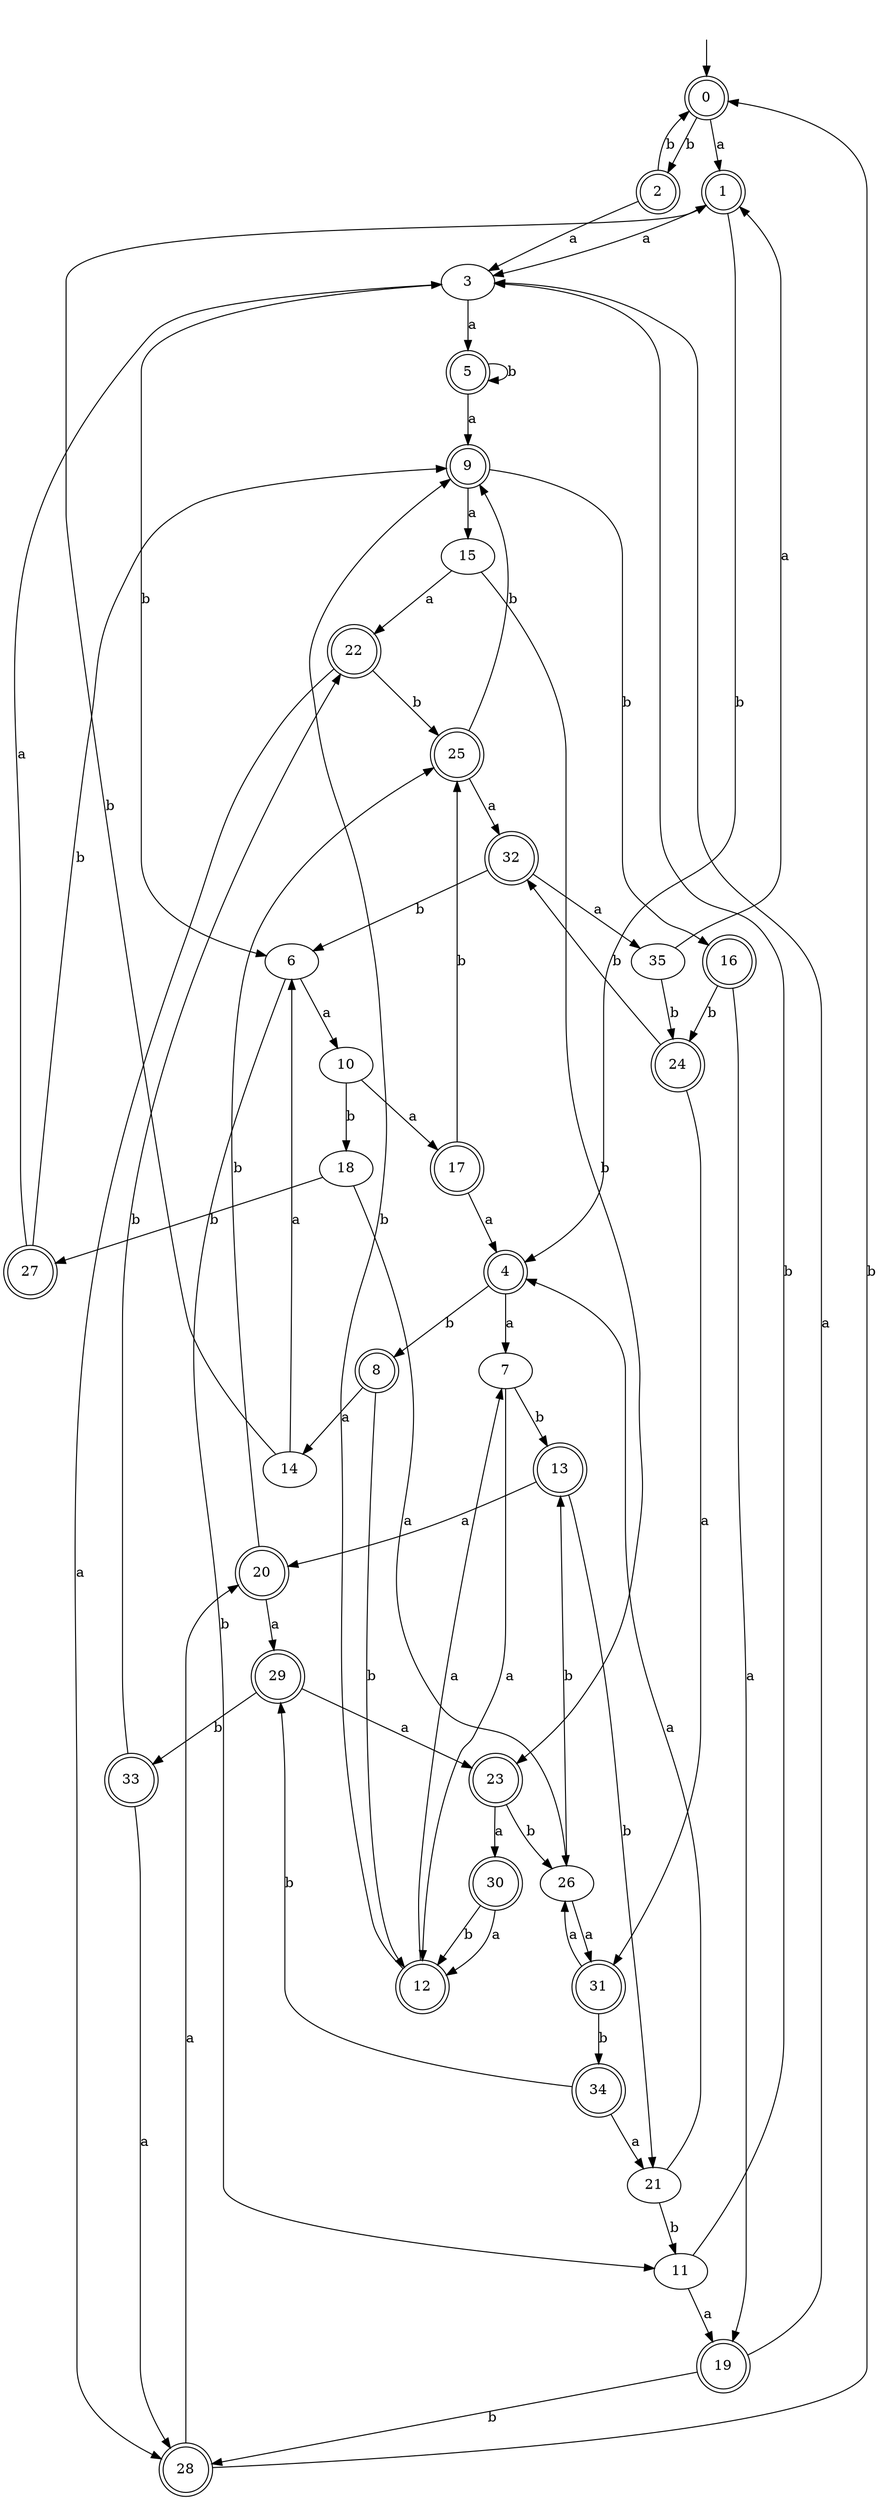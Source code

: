 digraph RandomDFA {
  __start0 [label="", shape=none];
  __start0 -> 0 [label=""];
  0 [shape=circle] [shape=doublecircle]
  0 -> 1 [label="a"]
  0 -> 2 [label="b"]
  1 [shape=doublecircle]
  1 -> 3 [label="a"]
  1 -> 4 [label="b"]
  2 [shape=doublecircle]
  2 -> 3 [label="a"]
  2 -> 0 [label="b"]
  3
  3 -> 5 [label="a"]
  3 -> 6 [label="b"]
  4 [shape=doublecircle]
  4 -> 7 [label="a"]
  4 -> 8 [label="b"]
  5 [shape=doublecircle]
  5 -> 9 [label="a"]
  5 -> 5 [label="b"]
  6
  6 -> 10 [label="a"]
  6 -> 11 [label="b"]
  7
  7 -> 12 [label="a"]
  7 -> 13 [label="b"]
  8 [shape=doublecircle]
  8 -> 14 [label="a"]
  8 -> 12 [label="b"]
  9 [shape=doublecircle]
  9 -> 15 [label="a"]
  9 -> 16 [label="b"]
  10
  10 -> 17 [label="a"]
  10 -> 18 [label="b"]
  11
  11 -> 19 [label="a"]
  11 -> 3 [label="b"]
  12 [shape=doublecircle]
  12 -> 7 [label="a"]
  12 -> 9 [label="b"]
  13 [shape=doublecircle]
  13 -> 20 [label="a"]
  13 -> 21 [label="b"]
  14
  14 -> 6 [label="a"]
  14 -> 1 [label="b"]
  15
  15 -> 22 [label="a"]
  15 -> 23 [label="b"]
  16 [shape=doublecircle]
  16 -> 19 [label="a"]
  16 -> 24 [label="b"]
  17 [shape=doublecircle]
  17 -> 4 [label="a"]
  17 -> 25 [label="b"]
  18
  18 -> 26 [label="a"]
  18 -> 27 [label="b"]
  19 [shape=doublecircle]
  19 -> 3 [label="a"]
  19 -> 28 [label="b"]
  20 [shape=doublecircle]
  20 -> 29 [label="a"]
  20 -> 25 [label="b"]
  21
  21 -> 4 [label="a"]
  21 -> 11 [label="b"]
  22 [shape=doublecircle]
  22 -> 28 [label="a"]
  22 -> 25 [label="b"]
  23 [shape=doublecircle]
  23 -> 30 [label="a"]
  23 -> 26 [label="b"]
  24 [shape=doublecircle]
  24 -> 31 [label="a"]
  24 -> 32 [label="b"]
  25 [shape=doublecircle]
  25 -> 32 [label="a"]
  25 -> 9 [label="b"]
  26
  26 -> 31 [label="a"]
  26 -> 13 [label="b"]
  27 [shape=doublecircle]
  27 -> 3 [label="a"]
  27 -> 9 [label="b"]
  28 [shape=doublecircle]
  28 -> 20 [label="a"]
  28 -> 0 [label="b"]
  29 [shape=doublecircle]
  29 -> 23 [label="a"]
  29 -> 33 [label="b"]
  30 [shape=doublecircle]
  30 -> 12 [label="a"]
  30 -> 12 [label="b"]
  31 [shape=doublecircle]
  31 -> 26 [label="a"]
  31 -> 34 [label="b"]
  32 [shape=doublecircle]
  32 -> 35 [label="a"]
  32 -> 6 [label="b"]
  33 [shape=doublecircle]
  33 -> 28 [label="a"]
  33 -> 22 [label="b"]
  34 [shape=doublecircle]
  34 -> 21 [label="a"]
  34 -> 29 [label="b"]
  35
  35 -> 1 [label="a"]
  35 -> 24 [label="b"]
}
